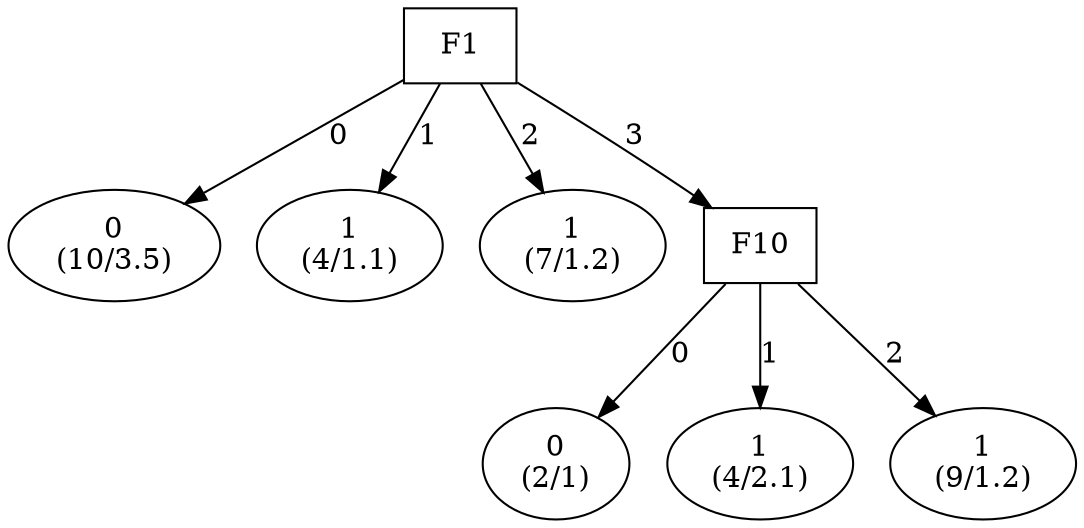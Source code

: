 digraph YaDT {
n0 [ shape=box, label="F1\n"]
n0 -> n1 [label="0"]
n1 [ shape=ellipse, label="0\n(10/3.5)"]
n0 -> n2 [label="1"]
n2 [ shape=ellipse, label="1\n(4/1.1)"]
n0 -> n3 [label="2"]
n3 [ shape=ellipse, label="1\n(7/1.2)"]
n0 -> n4 [label="3"]
n4 [ shape=box, label="F10\n"]
n4 -> n5 [label="0"]
n5 [ shape=ellipse, label="0\n(2/1)"]
n4 -> n6 [label="1"]
n6 [ shape=ellipse, label="1\n(4/2.1)"]
n4 -> n7 [label="2"]
n7 [ shape=ellipse, label="1\n(9/1.2)"]
}
